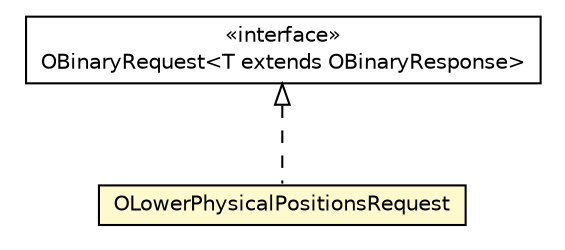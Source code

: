 #!/usr/local/bin/dot
#
# Class diagram 
# Generated by UMLGraph version R5_6-24-gf6e263 (http://www.umlgraph.org/)
#

digraph G {
	edge [fontname="Helvetica",fontsize=10,labelfontname="Helvetica",labelfontsize=10];
	node [fontname="Helvetica",fontsize=10,shape=plaintext];
	nodesep=0.25;
	ranksep=0.5;
	// com.orientechnologies.orient.client.remote.OBinaryRequest<T extends com.orientechnologies.orient.client.remote.OBinaryResponse>
	c4293764 [label=<<table title="com.orientechnologies.orient.client.remote.OBinaryRequest" border="0" cellborder="1" cellspacing="0" cellpadding="2" port="p" href="../OBinaryRequest.html">
		<tr><td><table border="0" cellspacing="0" cellpadding="1">
<tr><td align="center" balign="center"> &#171;interface&#187; </td></tr>
<tr><td align="center" balign="center"> OBinaryRequest&lt;T extends OBinaryResponse&gt; </td></tr>
		</table></td></tr>
		</table>>, URL="../OBinaryRequest.html", fontname="Helvetica", fontcolor="black", fontsize=10.0];
	// com.orientechnologies.orient.client.remote.message.OLowerPhysicalPositionsRequest
	c4293826 [label=<<table title="com.orientechnologies.orient.client.remote.message.OLowerPhysicalPositionsRequest" border="0" cellborder="1" cellspacing="0" cellpadding="2" port="p" bgcolor="lemonChiffon" href="./OLowerPhysicalPositionsRequest.html">
		<tr><td><table border="0" cellspacing="0" cellpadding="1">
<tr><td align="center" balign="center"> OLowerPhysicalPositionsRequest </td></tr>
		</table></td></tr>
		</table>>, URL="./OLowerPhysicalPositionsRequest.html", fontname="Helvetica", fontcolor="black", fontsize=10.0];
	//com.orientechnologies.orient.client.remote.message.OLowerPhysicalPositionsRequest implements com.orientechnologies.orient.client.remote.OBinaryRequest<T extends com.orientechnologies.orient.client.remote.OBinaryResponse>
	c4293764:p -> c4293826:p [dir=back,arrowtail=empty,style=dashed];
}

